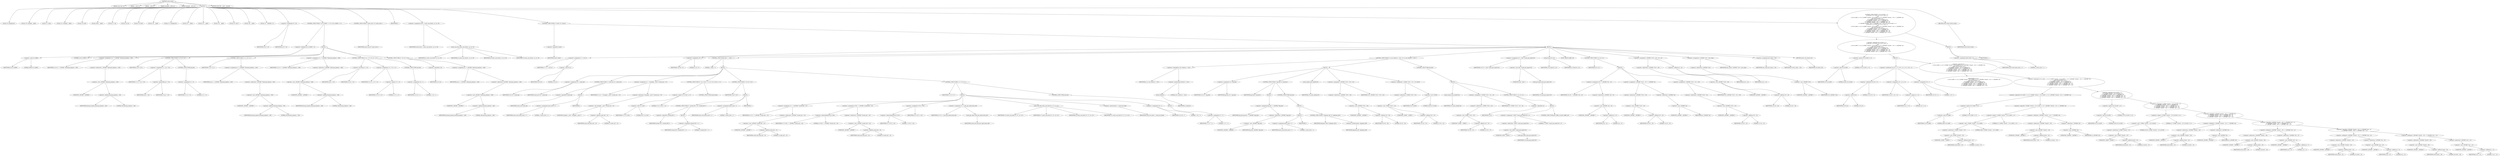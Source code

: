 digraph cache_insert {  
"1000118" [label = "(METHOD,cache_insert)" ]
"1000119" [label = "(PARAM,const char *a1)" ]
"1000120" [label = "(PARAM,__int64 a2)" ]
"1000121" [label = "(PARAM,__int64 a3)" ]
"1000122" [label = "(PARAM,unsigned __int64 a4)" ]
"1000123" [label = "(PARAM,unsigned __int16 a5)" ]
"1000124" [label = "(BLOCK,,)" ]
"1000125" [label = "(LOCAL,v9: unsigned int)" ]
"1000126" [label = "(LOCAL,v10: unsigned __int64)" ]
"1000127" [label = "(LOCAL,v11: bool)" ]
"1000128" [label = "(LOCAL,v13: unsigned __int64)" ]
"1000129" [label = "(LOCAL,v14: bool)" ]
"1000130" [label = "(LOCAL,result: __int64)" ]
"1000131" [label = "(LOCAL,v17: int)" ]
"1000132" [label = "(LOCAL,v18: int)" ]
"1000133" [label = "(LOCAL,v19: bool)" ]
"1000134" [label = "(LOCAL,v20: __int64)" ]
"1000135" [label = "(LOCAL,v21: unsigned int)" ]
"1000136" [label = "(LOCAL,v22: __int64)" ]
"1000137" [label = "(LOCAL,v23: __int64)" ]
"1000138" [label = "(LOCAL,v24: __int64)" ]
"1000139" [label = "(LOCAL,v25: char *)" ]
"1000140" [label = "(LOCAL,v26: __int64)" ]
"1000141" [label = "(LOCAL,v27: _QWORD [ 2 ])" ]
"1000142" [label = "(<operator>.assignment,v9 = a5)" ]
"1000143" [label = "(IDENTIFIER,v9,v9 = a5)" ]
"1000144" [label = "(IDENTIFIER,a5,v9 = a5)" ]
"1000145" [label = "(CONTROL_STRUCTURE,if ( (a5 & 0x980) != 0 ),if ( (a5 & 0x980) != 0 ))" ]
"1000146" [label = "(<operator>.notEquals,(a5 & 0x980) != 0)" ]
"1000147" [label = "(<operator>.and,a5 & 0x980)" ]
"1000148" [label = "(IDENTIFIER,a5,a5 & 0x980)" ]
"1000149" [label = "(LITERAL,0x980,a5 & 0x980)" ]
"1000150" [label = "(LITERAL,0,(a5 & 0x980) != 0)" ]
"1000151" [label = "(BLOCK,,)" ]
"1000152" [label = "(<operator>.assignment,v10 = *(_QWORD *)(dnsmasq_daemon + 456))" ]
"1000153" [label = "(IDENTIFIER,v10,v10 = *(_QWORD *)(dnsmasq_daemon + 456))" ]
"1000154" [label = "(<operator>.indirection,*(_QWORD *)(dnsmasq_daemon + 456))" ]
"1000155" [label = "(<operator>.cast,(_QWORD *)(dnsmasq_daemon + 456))" ]
"1000156" [label = "(UNKNOWN,_QWORD *,_QWORD *)" ]
"1000157" [label = "(<operator>.addition,dnsmasq_daemon + 456)" ]
"1000158" [label = "(IDENTIFIER,dnsmasq_daemon,dnsmasq_daemon + 456)" ]
"1000159" [label = "(LITERAL,456,dnsmasq_daemon + 456)" ]
"1000160" [label = "(CONTROL_STRUCTURE,if ( v10 ),if ( v10 ))" ]
"1000161" [label = "(IDENTIFIER,v10,if ( v10 ))" ]
"1000162" [label = "(<operator>.assignment,v11 = a4 > v10)" ]
"1000163" [label = "(IDENTIFIER,v11,v11 = a4 > v10)" ]
"1000164" [label = "(<operator>.greaterThan,a4 > v10)" ]
"1000165" [label = "(IDENTIFIER,a4,a4 > v10)" ]
"1000166" [label = "(IDENTIFIER,v10,a4 > v10)" ]
"1000167" [label = "(CONTROL_STRUCTURE,else,else)" ]
"1000168" [label = "(<operator>.assignment,v11 = 0)" ]
"1000169" [label = "(IDENTIFIER,v11,v11 = 0)" ]
"1000170" [label = "(LITERAL,0,v11 = 0)" ]
"1000171" [label = "(CONTROL_STRUCTURE,if ( v11 ),if ( v11 ))" ]
"1000172" [label = "(IDENTIFIER,v11,if ( v11 ))" ]
"1000173" [label = "(<operator>.assignment,a4 = *(_QWORD *)(dnsmasq_daemon + 456))" ]
"1000174" [label = "(IDENTIFIER,a4,a4 = *(_QWORD *)(dnsmasq_daemon + 456))" ]
"1000175" [label = "(<operator>.indirection,*(_QWORD *)(dnsmasq_daemon + 456))" ]
"1000176" [label = "(<operator>.cast,(_QWORD *)(dnsmasq_daemon + 456))" ]
"1000177" [label = "(UNKNOWN,_QWORD *,_QWORD *)" ]
"1000178" [label = "(<operator>.addition,dnsmasq_daemon + 456)" ]
"1000179" [label = "(IDENTIFIER,dnsmasq_daemon,dnsmasq_daemon + 456)" ]
"1000180" [label = "(LITERAL,456,dnsmasq_daemon + 456)" ]
"1000181" [label = "(<operator>.assignment,v13 = *(_QWORD *)(dnsmasq_daemon + 448))" ]
"1000182" [label = "(IDENTIFIER,v13,v13 = *(_QWORD *)(dnsmasq_daemon + 448))" ]
"1000183" [label = "(<operator>.indirection,*(_QWORD *)(dnsmasq_daemon + 448))" ]
"1000184" [label = "(<operator>.cast,(_QWORD *)(dnsmasq_daemon + 448))" ]
"1000185" [label = "(UNKNOWN,_QWORD *,_QWORD *)" ]
"1000186" [label = "(<operator>.addition,dnsmasq_daemon + 448)" ]
"1000187" [label = "(IDENTIFIER,dnsmasq_daemon,dnsmasq_daemon + 448)" ]
"1000188" [label = "(LITERAL,448,dnsmasq_daemon + 448)" ]
"1000189" [label = "(CONTROL_STRUCTURE,if ( a4 < v13 ),if ( a4 < v13 ))" ]
"1000190" [label = "(<operator>.lessThan,a4 < v13)" ]
"1000191" [label = "(IDENTIFIER,a4,a4 < v13)" ]
"1000192" [label = "(IDENTIFIER,v13,a4 < v13)" ]
"1000193" [label = "(<operator>.assignment,v14 = v13 == 0)" ]
"1000194" [label = "(IDENTIFIER,v14,v14 = v13 == 0)" ]
"1000195" [label = "(<operator>.equals,v13 == 0)" ]
"1000196" [label = "(IDENTIFIER,v13,v13 == 0)" ]
"1000197" [label = "(LITERAL,0,v13 == 0)" ]
"1000198" [label = "(CONTROL_STRUCTURE,else,else)" ]
"1000199" [label = "(<operator>.assignment,v14 = 1)" ]
"1000200" [label = "(IDENTIFIER,v14,v14 = 1)" ]
"1000201" [label = "(LITERAL,1,v14 = 1)" ]
"1000202" [label = "(CONTROL_STRUCTURE,if ( !v14 ),if ( !v14 ))" ]
"1000203" [label = "(<operator>.logicalNot,!v14)" ]
"1000204" [label = "(IDENTIFIER,v14,!v14)" ]
"1000205" [label = "(<operator>.assignment,a4 = *(_QWORD *)(dnsmasq_daemon + 448))" ]
"1000206" [label = "(IDENTIFIER,a4,a4 = *(_QWORD *)(dnsmasq_daemon + 448))" ]
"1000207" [label = "(<operator>.indirection,*(_QWORD *)(dnsmasq_daemon + 448))" ]
"1000208" [label = "(<operator>.cast,(_QWORD *)(dnsmasq_daemon + 448))" ]
"1000209" [label = "(UNKNOWN,_QWORD *,_QWORD *)" ]
"1000210" [label = "(<operator>.addition,dnsmasq_daemon + 448)" ]
"1000211" [label = "(IDENTIFIER,dnsmasq_daemon,dnsmasq_daemon + 448)" ]
"1000212" [label = "(LITERAL,448,dnsmasq_daemon + 448)" ]
"1000213" [label = "(CONTROL_STRUCTURE,if ( insert_error ),if ( insert_error ))" ]
"1000214" [label = "(IDENTIFIER,insert_error,if ( insert_error ))" ]
"1000215" [label = "(IDENTIFIER,L,)" ]
"1000216" [label = "(<operator>.assignment,result = cache_scan_free(a1, a2, a3, v9))" ]
"1000217" [label = "(IDENTIFIER,result,result = cache_scan_free(a1, a2, a3, v9))" ]
"1000218" [label = "(cache_scan_free,cache_scan_free(a1, a2, a3, v9))" ]
"1000219" [label = "(IDENTIFIER,a1,cache_scan_free(a1, a2, a3, v9))" ]
"1000220" [label = "(IDENTIFIER,a2,cache_scan_free(a1, a2, a3, v9))" ]
"1000221" [label = "(IDENTIFIER,a3,cache_scan_free(a1, a2, a3, v9))" ]
"1000222" [label = "(IDENTIFIER,v9,cache_scan_free(a1, a2, a3, v9))" ]
"1000223" [label = "(CONTROL_STRUCTURE,if ( !result ),if ( !result ))" ]
"1000224" [label = "(<operator>.logicalNot,!result)" ]
"1000225" [label = "(IDENTIFIER,result,!result)" ]
"1000226" [label = "(BLOCK,,)" ]
"1000227" [label = "(<operator>.assignment,v17 = v9 & 4)" ]
"1000228" [label = "(IDENTIFIER,v17,v17 = v9 & 4)" ]
"1000229" [label = "(<operator>.and,v9 & 4)" ]
"1000230" [label = "(IDENTIFIER,v9,v9 & 4)" ]
"1000231" [label = "(LITERAL,4,v9 & 4)" ]
"1000232" [label = "(<operator>.assignment,v18 = 0)" ]
"1000233" [label = "(IDENTIFIER,v18,v18 = 0)" ]
"1000234" [label = "(LITERAL,0,v18 = 0)" ]
"1000235" [label = "(CONTROL_STRUCTURE,while ( 1 ),while ( 1 ))" ]
"1000236" [label = "(LITERAL,1,while ( 1 ))" ]
"1000237" [label = "(BLOCK,,)" ]
"1000238" [label = "(<operator>.assignment,v20 = cache_tail)" ]
"1000239" [label = "(IDENTIFIER,v20,v20 = cache_tail)" ]
"1000240" [label = "(IDENTIFIER,cache_tail,v20 = cache_tail)" ]
"1000241" [label = "(CONTROL_STRUCTURE,if ( !cache_tail ),if ( !cache_tail ))" ]
"1000242" [label = "(<operator>.logicalNot,!cache_tail)" ]
"1000243" [label = "(IDENTIFIER,cache_tail,!cache_tail)" ]
"1000244" [label = "(BLOCK,,)" ]
"1000245" [label = "(<operator>.assignment,insert_error = 1)" ]
"1000246" [label = "(IDENTIFIER,insert_error,insert_error = 1)" ]
"1000247" [label = "(LITERAL,1,insert_error = 1)" ]
"1000248" [label = "(IDENTIFIER,L,)" ]
"1000249" [label = "(<operator>.assignment,v21 = *(unsigned __int16 *)(cache_tail + 52))" ]
"1000250" [label = "(IDENTIFIER,v21,v21 = *(unsigned __int16 *)(cache_tail + 52))" ]
"1000251" [label = "(<operator>.indirection,*(unsigned __int16 *)(cache_tail + 52))" ]
"1000252" [label = "(<operator>.cast,(unsigned __int16 *)(cache_tail + 52))" ]
"1000253" [label = "(UNKNOWN,unsigned __int16 *,unsigned __int16 *)" ]
"1000254" [label = "(<operator>.addition,cache_tail + 52)" ]
"1000255" [label = "(IDENTIFIER,cache_tail,cache_tail + 52)" ]
"1000256" [label = "(LITERAL,52,cache_tail + 52)" ]
"1000257" [label = "(CONTROL_STRUCTURE,if ( (v21 & 0xC) == 0 ),if ( (v21 & 0xC) == 0 ))" ]
"1000258" [label = "(<operator>.equals,(v21 & 0xC) == 0)" ]
"1000259" [label = "(<operator>.and,v21 & 0xC)" ]
"1000260" [label = "(IDENTIFIER,v21,v21 & 0xC)" ]
"1000261" [label = "(LITERAL,0xC,v21 & 0xC)" ]
"1000262" [label = "(LITERAL,0,(v21 & 0xC) == 0)" ]
"1000263" [label = "(CONTROL_STRUCTURE,break;,break;)" ]
"1000264" [label = "(CONTROL_STRUCTURE,if ( v18 ),if ( v18 ))" ]
"1000265" [label = "(IDENTIFIER,v18,if ( v18 ))" ]
"1000266" [label = "(BLOCK,,)" ]
"1000267" [label = "(CONTROL_STRUCTURE,if ( !warned_9671 ),if ( !warned_9671 ))" ]
"1000268" [label = "(<operator>.logicalNot,!warned_9671)" ]
"1000269" [label = "(IDENTIFIER,warned_9671,!warned_9671)" ]
"1000270" [label = "(BLOCK,,)" ]
"1000271" [label = "(<operator>.assignment,warned_9671 = 1)" ]
"1000272" [label = "(IDENTIFIER,warned_9671,warned_9671 = 1)" ]
"1000273" [label = "(LITERAL,1,warned_9671 = 1)" ]
"1000274" [label = "(<operator>.assignment,insert_error = 1)" ]
"1000275" [label = "(IDENTIFIER,insert_error,insert_error = 1)" ]
"1000276" [label = "(LITERAL,1,insert_error = 1)" ]
"1000277" [label = "(IDENTIFIER,L,)" ]
"1000278" [label = "(CONTROL_STRUCTURE,if ( v17 ),if ( v17 ))" ]
"1000279" [label = "(IDENTIFIER,v17,if ( v17 ))" ]
"1000280" [label = "(BLOCK,,)" ]
"1000281" [label = "(<operator>.assignment,v22 = *(_QWORD *)(cache_tail + 32))" ]
"1000282" [label = "(IDENTIFIER,v22,v22 = *(_QWORD *)(cache_tail + 32))" ]
"1000283" [label = "(<operator>.indirection,*(_QWORD *)(cache_tail + 32))" ]
"1000284" [label = "(<operator>.cast,(_QWORD *)(cache_tail + 32))" ]
"1000285" [label = "(UNKNOWN,_QWORD *,_QWORD *)" ]
"1000286" [label = "(<operator>.addition,cache_tail + 32)" ]
"1000287" [label = "(IDENTIFIER,cache_tail,cache_tail + 32)" ]
"1000288" [label = "(LITERAL,32,cache_tail + 32)" ]
"1000289" [label = "(<operator>.assignment,v27[0] = *(_QWORD *)(cache_tail + 24))" ]
"1000290" [label = "(<operator>.indirectIndexAccess,v27[0])" ]
"1000291" [label = "(IDENTIFIER,v27,v27[0] = *(_QWORD *)(cache_tail + 24))" ]
"1000292" [label = "(LITERAL,0,v27[0] = *(_QWORD *)(cache_tail + 24))" ]
"1000293" [label = "(<operator>.indirection,*(_QWORD *)(cache_tail + 24))" ]
"1000294" [label = "(<operator>.cast,(_QWORD *)(cache_tail + 24))" ]
"1000295" [label = "(UNKNOWN,_QWORD *,_QWORD *)" ]
"1000296" [label = "(<operator>.addition,cache_tail + 24)" ]
"1000297" [label = "(IDENTIFIER,cache_tail,cache_tail + 24)" ]
"1000298" [label = "(LITERAL,24,cache_tail + 24)" ]
"1000299" [label = "(<operator>.assignment,v27[1] = v22)" ]
"1000300" [label = "(<operator>.indirectIndexAccess,v27[1])" ]
"1000301" [label = "(IDENTIFIER,v27,v27[1] = v22)" ]
"1000302" [label = "(LITERAL,1,v27[1] = v22)" ]
"1000303" [label = "(IDENTIFIER,v22,v27[1] = v22)" ]
"1000304" [label = "(<operator>.assignment,v23 = cache_get_name(cache_tail))" ]
"1000305" [label = "(IDENTIFIER,v23,v23 = cache_get_name(cache_tail))" ]
"1000306" [label = "(cache_get_name,cache_get_name(cache_tail))" ]
"1000307" [label = "(IDENTIFIER,cache_tail,cache_get_name(cache_tail))" ]
"1000308" [label = "(cache_scan_free,cache_scan_free(v23, v27, a3, v21))" ]
"1000309" [label = "(IDENTIFIER,v23,cache_scan_free(v23, v27, a3, v21))" ]
"1000310" [label = "(IDENTIFIER,v27,cache_scan_free(v23, v27, a3, v21))" ]
"1000311" [label = "(IDENTIFIER,a3,cache_scan_free(v23, v27, a3, v21))" ]
"1000312" [label = "(IDENTIFIER,v21,cache_scan_free(v23, v27, a3, v21))" ]
"1000313" [label = "(<operator>.preIncrement,++cache_live_freed)" ]
"1000314" [label = "(IDENTIFIER,cache_live_freed,++cache_live_freed)" ]
"1000315" [label = "(<operator>.assignment,v18 = 1)" ]
"1000316" [label = "(IDENTIFIER,v18,v18 = 1)" ]
"1000317" [label = "(LITERAL,1,v18 = 1)" ]
"1000318" [label = "(CONTROL_STRUCTURE,else,else)" ]
"1000319" [label = "(BLOCK,,)" ]
"1000320" [label = "(<operator>.assignment,v17 = 1)" ]
"1000321" [label = "(IDENTIFIER,v17,v17 = 1)" ]
"1000322" [label = "(LITERAL,1,v17 = 1)" ]
"1000323" [label = "(CONTROL_STRUCTURE,if ( a1 && strlen(a1) > 0x31 ),if ( a1 && strlen(a1) > 0x31 ))" ]
"1000324" [label = "(<operator>.logicalAnd,a1 && strlen(a1) > 0x31)" ]
"1000325" [label = "(IDENTIFIER,a1,a1 && strlen(a1) > 0x31)" ]
"1000326" [label = "(<operator>.greaterThan,strlen(a1) > 0x31)" ]
"1000327" [label = "(strlen,strlen(a1))" ]
"1000328" [label = "(IDENTIFIER,a1,strlen(a1))" ]
"1000329" [label = "(LITERAL,0x31,strlen(a1) > 0x31)" ]
"1000330" [label = "(BLOCK,,)" ]
"1000331" [label = "(<operator>.assignment,v24 = big_free)" ]
"1000332" [label = "(IDENTIFIER,v24,v24 = big_free)" ]
"1000333" [label = "(IDENTIFIER,big_free,v24 = big_free)" ]
"1000334" [label = "(CONTROL_STRUCTURE,if ( big_free ),if ( big_free ))" ]
"1000335" [label = "(IDENTIFIER,big_free,if ( big_free ))" ]
"1000336" [label = "(BLOCK,,)" ]
"1000337" [label = "(<operator>.assignment,big_free = *(_QWORD *)big_free)" ]
"1000338" [label = "(IDENTIFIER,big_free,big_free = *(_QWORD *)big_free)" ]
"1000339" [label = "(<operator>.indirection,*(_QWORD *)big_free)" ]
"1000340" [label = "(<operator>.cast,(_QWORD *)big_free)" ]
"1000341" [label = "(UNKNOWN,_QWORD *,_QWORD *)" ]
"1000342" [label = "(IDENTIFIER,big_free,(_QWORD *)big_free)" ]
"1000343" [label = "(CONTROL_STRUCTURE,else,else)" ]
"1000344" [label = "(BLOCK,,)" ]
"1000345" [label = "(BLOCK,,)" ]
"1000346" [label = "(<operator>.assignment,insert_error = 1)" ]
"1000347" [label = "(IDENTIFIER,insert_error,insert_error = 1)" ]
"1000348" [label = "(LITERAL,1,insert_error = 1)" ]
"1000349" [label = "(IDENTIFIER,L,)" ]
"1000350" [label = "(CONTROL_STRUCTURE,if ( bignames_left ),if ( bignames_left ))" ]
"1000351" [label = "(IDENTIFIER,bignames_left,if ( bignames_left ))" ]
"1000352" [label = "(<operator>.preDecrement,--bignames_left)" ]
"1000353" [label = "(IDENTIFIER,bignames_left,--bignames_left)" ]
"1000354" [label = "(cache_unlink,cache_unlink(v20))" ]
"1000355" [label = "(IDENTIFIER,v20,cache_unlink(v20))" ]
"1000356" [label = "(<operator>.assignment,*(_QWORD *)(v20 + 56) = v24)" ]
"1000357" [label = "(<operator>.indirection,*(_QWORD *)(v20 + 56))" ]
"1000358" [label = "(<operator>.cast,(_QWORD *)(v20 + 56))" ]
"1000359" [label = "(UNKNOWN,_QWORD *,_QWORD *)" ]
"1000360" [label = "(<operator>.addition,v20 + 56)" ]
"1000361" [label = "(IDENTIFIER,v20,v20 + 56)" ]
"1000362" [label = "(LITERAL,56,v20 + 56)" ]
"1000363" [label = "(IDENTIFIER,v24,*(_QWORD *)(v20 + 56) = v24)" ]
"1000364" [label = "(<operator>.assignment,*(_WORD *)(v20 + 52) = v9 | 0x200)" ]
"1000365" [label = "(<operator>.indirection,*(_WORD *)(v20 + 52))" ]
"1000366" [label = "(<operator>.cast,(_WORD *)(v20 + 52))" ]
"1000367" [label = "(UNKNOWN,_WORD *,_WORD *)" ]
"1000368" [label = "(<operator>.addition,v20 + 52)" ]
"1000369" [label = "(IDENTIFIER,v20,v20 + 52)" ]
"1000370" [label = "(LITERAL,52,v20 + 52)" ]
"1000371" [label = "(<operator>.or,v9 | 0x200)" ]
"1000372" [label = "(IDENTIFIER,v9,v9 | 0x200)" ]
"1000373" [label = "(LITERAL,0x200,v9 | 0x200)" ]
"1000374" [label = "(CONTROL_STRUCTURE,else,else)" ]
"1000375" [label = "(BLOCK,,)" ]
"1000376" [label = "(cache_unlink,cache_unlink(v20))" ]
"1000377" [label = "(IDENTIFIER,v20,cache_unlink(v20))" ]
"1000378" [label = "(<operator>.assignment,*(_WORD *)(v20 + 52) = v9)" ]
"1000379" [label = "(<operator>.indirection,*(_WORD *)(v20 + 52))" ]
"1000380" [label = "(<operator>.cast,(_WORD *)(v20 + 52))" ]
"1000381" [label = "(UNKNOWN,_WORD *,_WORD *)" ]
"1000382" [label = "(<operator>.addition,v20 + 52)" ]
"1000383" [label = "(IDENTIFIER,v20,v20 + 52)" ]
"1000384" [label = "(LITERAL,52,v20 + 52)" ]
"1000385" [label = "(IDENTIFIER,v9,*(_WORD *)(v20 + 52) = v9)" ]
"1000386" [label = "(CONTROL_STRUCTURE,if ( !a1 ),if ( !a1 ))" ]
"1000387" [label = "(<operator>.logicalNot,!a1)" ]
"1000388" [label = "(IDENTIFIER,a1,!a1)" ]
"1000389" [label = "(BLOCK,,)" ]
"1000390" [label = "(<operator>.assignment,*(_BYTE *)cache_get_name(v20) = 0)" ]
"1000391" [label = "(<operator>.indirection,*(_BYTE *)cache_get_name(v20))" ]
"1000392" [label = "(<operator>.cast,(_BYTE *)cache_get_name(v20))" ]
"1000393" [label = "(UNKNOWN,_BYTE *,_BYTE *)" ]
"1000394" [label = "(cache_get_name,cache_get_name(v20))" ]
"1000395" [label = "(IDENTIFIER,v20,cache_get_name(v20))" ]
"1000396" [label = "(LITERAL,0,*(_BYTE *)cache_get_name(v20) = 0)" ]
"1000397" [label = "(CONTROL_STRUCTURE,goto LABEL_58;,goto LABEL_58;)" ]
"1000398" [label = "(<operator>.assignment,v25 = (char *)cache_get_name(v20))" ]
"1000399" [label = "(IDENTIFIER,v25,v25 = (char *)cache_get_name(v20))" ]
"1000400" [label = "(<operator>.cast,(char *)cache_get_name(v20))" ]
"1000401" [label = "(UNKNOWN,char *,char *)" ]
"1000402" [label = "(cache_get_name,cache_get_name(v20))" ]
"1000403" [label = "(IDENTIFIER,v20,cache_get_name(v20))" ]
"1000404" [label = "(strcpy,strcpy(v25, a1))" ]
"1000405" [label = "(IDENTIFIER,v25,strcpy(v25, a1))" ]
"1000406" [label = "(IDENTIFIER,a1,strcpy(v25, a1))" ]
"1000407" [label = "(JUMP_TARGET,LABEL_58)" ]
"1000408" [label = "(CONTROL_STRUCTURE,if ( a2 ),if ( a2 ))" ]
"1000409" [label = "(IDENTIFIER,a2,if ( a2 ))" ]
"1000410" [label = "(BLOCK,,)" ]
"1000411" [label = "(<operator>.assignment,v26 = *(_QWORD *)(a2 + 8))" ]
"1000412" [label = "(IDENTIFIER,v26,v26 = *(_QWORD *)(a2 + 8))" ]
"1000413" [label = "(<operator>.indirection,*(_QWORD *)(a2 + 8))" ]
"1000414" [label = "(<operator>.cast,(_QWORD *)(a2 + 8))" ]
"1000415" [label = "(UNKNOWN,_QWORD *,_QWORD *)" ]
"1000416" [label = "(<operator>.addition,a2 + 8)" ]
"1000417" [label = "(IDENTIFIER,a2,a2 + 8)" ]
"1000418" [label = "(LITERAL,8,a2 + 8)" ]
"1000419" [label = "(<operator>.assignment,*(_QWORD *)(v20 + 24) = *(_QWORD *)a2)" ]
"1000420" [label = "(<operator>.indirection,*(_QWORD *)(v20 + 24))" ]
"1000421" [label = "(<operator>.cast,(_QWORD *)(v20 + 24))" ]
"1000422" [label = "(UNKNOWN,_QWORD *,_QWORD *)" ]
"1000423" [label = "(<operator>.addition,v20 + 24)" ]
"1000424" [label = "(IDENTIFIER,v20,v20 + 24)" ]
"1000425" [label = "(LITERAL,24,v20 + 24)" ]
"1000426" [label = "(<operator>.indirection,*(_QWORD *)a2)" ]
"1000427" [label = "(<operator>.cast,(_QWORD *)a2)" ]
"1000428" [label = "(UNKNOWN,_QWORD *,_QWORD *)" ]
"1000429" [label = "(IDENTIFIER,a2,(_QWORD *)a2)" ]
"1000430" [label = "(<operator>.assignment,*(_QWORD *)(v20 + 32) = v26)" ]
"1000431" [label = "(<operator>.indirection,*(_QWORD *)(v20 + 32))" ]
"1000432" [label = "(<operator>.cast,(_QWORD *)(v20 + 32))" ]
"1000433" [label = "(UNKNOWN,_QWORD *,_QWORD *)" ]
"1000434" [label = "(<operator>.addition,v20 + 32)" ]
"1000435" [label = "(IDENTIFIER,v20,v20 + 32)" ]
"1000436" [label = "(LITERAL,32,v20 + 32)" ]
"1000437" [label = "(IDENTIFIER,v26,*(_QWORD *)(v20 + 32) = v26)" ]
"1000438" [label = "(<operator>.assignment,*(_QWORD *)(v20 + 40) = a4 + a3)" ]
"1000439" [label = "(<operator>.indirection,*(_QWORD *)(v20 + 40))" ]
"1000440" [label = "(<operator>.cast,(_QWORD *)(v20 + 40))" ]
"1000441" [label = "(UNKNOWN,_QWORD *,_QWORD *)" ]
"1000442" [label = "(<operator>.addition,v20 + 40)" ]
"1000443" [label = "(IDENTIFIER,v20,v20 + 40)" ]
"1000444" [label = "(LITERAL,40,v20 + 40)" ]
"1000445" [label = "(<operator>.addition,a4 + a3)" ]
"1000446" [label = "(IDENTIFIER,a4,a4 + a3)" ]
"1000447" [label = "(IDENTIFIER,a3,a4 + a3)" ]
"1000448" [label = "(<operator>.assignment,*(_QWORD *)v20 = new_chain)" ]
"1000449" [label = "(<operator>.indirection,*(_QWORD *)v20)" ]
"1000450" [label = "(<operator>.cast,(_QWORD *)v20)" ]
"1000451" [label = "(UNKNOWN,_QWORD *,_QWORD *)" ]
"1000452" [label = "(IDENTIFIER,v20,(_QWORD *)v20)" ]
"1000453" [label = "(IDENTIFIER,new_chain,*(_QWORD *)v20 = new_chain)" ]
"1000454" [label = "(<operator>.assignment,new_chain = v20)" ]
"1000455" [label = "(IDENTIFIER,new_chain,new_chain = v20)" ]
"1000456" [label = "(IDENTIFIER,v20,new_chain = v20)" ]
"1000457" [label = "(RETURN,return v20;,return v20;)" ]
"1000458" [label = "(IDENTIFIER,v20,return v20;)" ]
"1000459" [label = "(CONTROL_STRUCTURE,if ( (v9 & 0x180) == 0\n    || ((v9 & 8) != 0 ? (v19 = a2 == 0) : (v19 = 1),\n        v19\n     || ((v9 & 0x80) == 0 || (*(_WORD *)(result + 52) & 0x80) == 0 || *(_DWORD *)(result + 24) != *(_DWORD *)a2)\n     && ((v9 & 0x100) == 0\n      || (*(_WORD *)(result + 52) & 0x100) == 0\n      || *(_DWORD *)(result + 24) != *(_DWORD *)a2\n      || *(_DWORD *)(result + 28) != *(_DWORD *)(a2 + 4)\n      || *(_DWORD *)(result + 32) != *(_DWORD *)(a2 + 8)\n      || *(_DWORD *)(result + 36) != *(_DWORD *)(a2 + 12))) ),if ( (v9 & 0x180) == 0\n    || ((v9 & 8) != 0 ? (v19 = a2 == 0) : (v19 = 1),\n        v19\n     || ((v9 & 0x80) == 0 || (*(_WORD *)(result + 52) & 0x80) == 0 || *(_DWORD *)(result + 24) != *(_DWORD *)a2)\n     && ((v9 & 0x100) == 0\n      || (*(_WORD *)(result + 52) & 0x100) == 0\n      || *(_DWORD *)(result + 24) != *(_DWORD *)a2\n      || *(_DWORD *)(result + 28) != *(_DWORD *)(a2 + 4)\n      || *(_DWORD *)(result + 32) != *(_DWORD *)(a2 + 8)\n      || *(_DWORD *)(result + 36) != *(_DWORD *)(a2 + 12))) ))" ]
"1000460" [label = "(<operator>.logicalOr,(v9 & 0x180) == 0\n    || ((v9 & 8) != 0 ? (v19 = a2 == 0) : (v19 = 1),\n        v19\n     || ((v9 & 0x80) == 0 || (*(_WORD *)(result + 52) & 0x80) == 0 || *(_DWORD *)(result + 24) != *(_DWORD *)a2)\n     && ((v9 & 0x100) == 0\n      || (*(_WORD *)(result + 52) & 0x100) == 0\n      || *(_DWORD *)(result + 24) != *(_DWORD *)a2\n      || *(_DWORD *)(result + 28) != *(_DWORD *)(a2 + 4)\n      || *(_DWORD *)(result + 32) != *(_DWORD *)(a2 + 8)\n      || *(_DWORD *)(result + 36) != *(_DWORD *)(a2 + 12))))" ]
"1000461" [label = "(<operator>.equals,(v9 & 0x180) == 0)" ]
"1000462" [label = "(<operator>.and,v9 & 0x180)" ]
"1000463" [label = "(IDENTIFIER,v9,v9 & 0x180)" ]
"1000464" [label = "(LITERAL,0x180,v9 & 0x180)" ]
"1000465" [label = "(LITERAL,0,(v9 & 0x180) == 0)" ]
"1000466" [label = "(BLOCK,,)" ]
"1000467" [label = "(<operator>.conditional,(v9 & 8) != 0 ? (v19 = a2 == 0) : (v19 = 1))" ]
"1000468" [label = "(<operator>.notEquals,(v9 & 8) != 0)" ]
"1000469" [label = "(<operator>.and,v9 & 8)" ]
"1000470" [label = "(IDENTIFIER,v9,v9 & 8)" ]
"1000471" [label = "(LITERAL,8,v9 & 8)" ]
"1000472" [label = "(LITERAL,0,(v9 & 8) != 0)" ]
"1000473" [label = "(<operator>.assignment,v19 = a2 == 0)" ]
"1000474" [label = "(IDENTIFIER,v19,v19 = a2 == 0)" ]
"1000475" [label = "(<operator>.equals,a2 == 0)" ]
"1000476" [label = "(IDENTIFIER,a2,a2 == 0)" ]
"1000477" [label = "(LITERAL,0,a2 == 0)" ]
"1000478" [label = "(<operator>.assignment,v19 = 1)" ]
"1000479" [label = "(IDENTIFIER,v19,v19 = 1)" ]
"1000480" [label = "(LITERAL,1,v19 = 1)" ]
"1000481" [label = "(<operator>.logicalOr,v19\n     || ((v9 & 0x80) == 0 || (*(_WORD *)(result + 52) & 0x80) == 0 || *(_DWORD *)(result + 24) != *(_DWORD *)a2)\n     && ((v9 & 0x100) == 0\n      || (*(_WORD *)(result + 52) & 0x100) == 0\n      || *(_DWORD *)(result + 24) != *(_DWORD *)a2\n      || *(_DWORD *)(result + 28) != *(_DWORD *)(a2 + 4)\n      || *(_DWORD *)(result + 32) != *(_DWORD *)(a2 + 8)\n      || *(_DWORD *)(result + 36) != *(_DWORD *)(a2 + 12)))" ]
"1000482" [label = "(IDENTIFIER,v19,v19\n     || ((v9 & 0x80) == 0 || (*(_WORD *)(result + 52) & 0x80) == 0 || *(_DWORD *)(result + 24) != *(_DWORD *)a2)\n     && ((v9 & 0x100) == 0\n      || (*(_WORD *)(result + 52) & 0x100) == 0\n      || *(_DWORD *)(result + 24) != *(_DWORD *)a2\n      || *(_DWORD *)(result + 28) != *(_DWORD *)(a2 + 4)\n      || *(_DWORD *)(result + 32) != *(_DWORD *)(a2 + 8)\n      || *(_DWORD *)(result + 36) != *(_DWORD *)(a2 + 12)))" ]
"1000483" [label = "(<operator>.logicalAnd,((v9 & 0x80) == 0 || (*(_WORD *)(result + 52) & 0x80) == 0 || *(_DWORD *)(result + 24) != *(_DWORD *)a2)\n     && ((v9 & 0x100) == 0\n      || (*(_WORD *)(result + 52) & 0x100) == 0\n      || *(_DWORD *)(result + 24) != *(_DWORD *)a2\n      || *(_DWORD *)(result + 28) != *(_DWORD *)(a2 + 4)\n      || *(_DWORD *)(result + 32) != *(_DWORD *)(a2 + 8)\n      || *(_DWORD *)(result + 36) != *(_DWORD *)(a2 + 12)))" ]
"1000484" [label = "(<operator>.logicalOr,(v9 & 0x80) == 0 || (*(_WORD *)(result + 52) & 0x80) == 0 || *(_DWORD *)(result + 24) != *(_DWORD *)a2)" ]
"1000485" [label = "(<operator>.equals,(v9 & 0x80) == 0)" ]
"1000486" [label = "(<operator>.and,v9 & 0x80)" ]
"1000487" [label = "(IDENTIFIER,v9,v9 & 0x80)" ]
"1000488" [label = "(LITERAL,0x80,v9 & 0x80)" ]
"1000489" [label = "(LITERAL,0,(v9 & 0x80) == 0)" ]
"1000490" [label = "(<operator>.logicalOr,(*(_WORD *)(result + 52) & 0x80) == 0 || *(_DWORD *)(result + 24) != *(_DWORD *)a2)" ]
"1000491" [label = "(<operator>.equals,(*(_WORD *)(result + 52) & 0x80) == 0)" ]
"1000492" [label = "(<operator>.and,*(_WORD *)(result + 52) & 0x80)" ]
"1000493" [label = "(<operator>.indirection,*(_WORD *)(result + 52))" ]
"1000494" [label = "(<operator>.cast,(_WORD *)(result + 52))" ]
"1000495" [label = "(UNKNOWN,_WORD *,_WORD *)" ]
"1000496" [label = "(<operator>.addition,result + 52)" ]
"1000497" [label = "(IDENTIFIER,result,result + 52)" ]
"1000498" [label = "(LITERAL,52,result + 52)" ]
"1000499" [label = "(LITERAL,0x80,*(_WORD *)(result + 52) & 0x80)" ]
"1000500" [label = "(LITERAL,0,(*(_WORD *)(result + 52) & 0x80) == 0)" ]
"1000501" [label = "(<operator>.notEquals,*(_DWORD *)(result + 24) != *(_DWORD *)a2)" ]
"1000502" [label = "(<operator>.indirection,*(_DWORD *)(result + 24))" ]
"1000503" [label = "(<operator>.cast,(_DWORD *)(result + 24))" ]
"1000504" [label = "(UNKNOWN,_DWORD *,_DWORD *)" ]
"1000505" [label = "(<operator>.addition,result + 24)" ]
"1000506" [label = "(IDENTIFIER,result,result + 24)" ]
"1000507" [label = "(LITERAL,24,result + 24)" ]
"1000508" [label = "(<operator>.indirection,*(_DWORD *)a2)" ]
"1000509" [label = "(<operator>.cast,(_DWORD *)a2)" ]
"1000510" [label = "(UNKNOWN,_DWORD *,_DWORD *)" ]
"1000511" [label = "(IDENTIFIER,a2,(_DWORD *)a2)" ]
"1000512" [label = "(<operator>.logicalOr,(v9 & 0x100) == 0\n      || (*(_WORD *)(result + 52) & 0x100) == 0\n      || *(_DWORD *)(result + 24) != *(_DWORD *)a2\n      || *(_DWORD *)(result + 28) != *(_DWORD *)(a2 + 4)\n      || *(_DWORD *)(result + 32) != *(_DWORD *)(a2 + 8)\n      || *(_DWORD *)(result + 36) != *(_DWORD *)(a2 + 12))" ]
"1000513" [label = "(<operator>.equals,(v9 & 0x100) == 0)" ]
"1000514" [label = "(<operator>.and,v9 & 0x100)" ]
"1000515" [label = "(IDENTIFIER,v9,v9 & 0x100)" ]
"1000516" [label = "(LITERAL,0x100,v9 & 0x100)" ]
"1000517" [label = "(LITERAL,0,(v9 & 0x100) == 0)" ]
"1000518" [label = "(<operator>.logicalOr,(*(_WORD *)(result + 52) & 0x100) == 0\n      || *(_DWORD *)(result + 24) != *(_DWORD *)a2\n      || *(_DWORD *)(result + 28) != *(_DWORD *)(a2 + 4)\n      || *(_DWORD *)(result + 32) != *(_DWORD *)(a2 + 8)\n      || *(_DWORD *)(result + 36) != *(_DWORD *)(a2 + 12))" ]
"1000519" [label = "(<operator>.equals,(*(_WORD *)(result + 52) & 0x100) == 0)" ]
"1000520" [label = "(<operator>.and,*(_WORD *)(result + 52) & 0x100)" ]
"1000521" [label = "(<operator>.indirection,*(_WORD *)(result + 52))" ]
"1000522" [label = "(<operator>.cast,(_WORD *)(result + 52))" ]
"1000523" [label = "(UNKNOWN,_WORD *,_WORD *)" ]
"1000524" [label = "(<operator>.addition,result + 52)" ]
"1000525" [label = "(IDENTIFIER,result,result + 52)" ]
"1000526" [label = "(LITERAL,52,result + 52)" ]
"1000527" [label = "(LITERAL,0x100,*(_WORD *)(result + 52) & 0x100)" ]
"1000528" [label = "(LITERAL,0,(*(_WORD *)(result + 52) & 0x100) == 0)" ]
"1000529" [label = "(<operator>.logicalOr,*(_DWORD *)(result + 24) != *(_DWORD *)a2\n      || *(_DWORD *)(result + 28) != *(_DWORD *)(a2 + 4)\n      || *(_DWORD *)(result + 32) != *(_DWORD *)(a2 + 8)\n      || *(_DWORD *)(result + 36) != *(_DWORD *)(a2 + 12))" ]
"1000530" [label = "(<operator>.notEquals,*(_DWORD *)(result + 24) != *(_DWORD *)a2)" ]
"1000531" [label = "(<operator>.indirection,*(_DWORD *)(result + 24))" ]
"1000532" [label = "(<operator>.cast,(_DWORD *)(result + 24))" ]
"1000533" [label = "(UNKNOWN,_DWORD *,_DWORD *)" ]
"1000534" [label = "(<operator>.addition,result + 24)" ]
"1000535" [label = "(IDENTIFIER,result,result + 24)" ]
"1000536" [label = "(LITERAL,24,result + 24)" ]
"1000537" [label = "(<operator>.indirection,*(_DWORD *)a2)" ]
"1000538" [label = "(<operator>.cast,(_DWORD *)a2)" ]
"1000539" [label = "(UNKNOWN,_DWORD *,_DWORD *)" ]
"1000540" [label = "(IDENTIFIER,a2,(_DWORD *)a2)" ]
"1000541" [label = "(<operator>.logicalOr,*(_DWORD *)(result + 28) != *(_DWORD *)(a2 + 4)\n      || *(_DWORD *)(result + 32) != *(_DWORD *)(a2 + 8)\n      || *(_DWORD *)(result + 36) != *(_DWORD *)(a2 + 12))" ]
"1000542" [label = "(<operator>.notEquals,*(_DWORD *)(result + 28) != *(_DWORD *)(a2 + 4))" ]
"1000543" [label = "(<operator>.indirection,*(_DWORD *)(result + 28))" ]
"1000544" [label = "(<operator>.cast,(_DWORD *)(result + 28))" ]
"1000545" [label = "(UNKNOWN,_DWORD *,_DWORD *)" ]
"1000546" [label = "(<operator>.addition,result + 28)" ]
"1000547" [label = "(IDENTIFIER,result,result + 28)" ]
"1000548" [label = "(LITERAL,28,result + 28)" ]
"1000549" [label = "(<operator>.indirection,*(_DWORD *)(a2 + 4))" ]
"1000550" [label = "(<operator>.cast,(_DWORD *)(a2 + 4))" ]
"1000551" [label = "(UNKNOWN,_DWORD *,_DWORD *)" ]
"1000552" [label = "(<operator>.addition,a2 + 4)" ]
"1000553" [label = "(IDENTIFIER,a2,a2 + 4)" ]
"1000554" [label = "(LITERAL,4,a2 + 4)" ]
"1000555" [label = "(<operator>.logicalOr,*(_DWORD *)(result + 32) != *(_DWORD *)(a2 + 8)\n      || *(_DWORD *)(result + 36) != *(_DWORD *)(a2 + 12))" ]
"1000556" [label = "(<operator>.notEquals,*(_DWORD *)(result + 32) != *(_DWORD *)(a2 + 8))" ]
"1000557" [label = "(<operator>.indirection,*(_DWORD *)(result + 32))" ]
"1000558" [label = "(<operator>.cast,(_DWORD *)(result + 32))" ]
"1000559" [label = "(UNKNOWN,_DWORD *,_DWORD *)" ]
"1000560" [label = "(<operator>.addition,result + 32)" ]
"1000561" [label = "(IDENTIFIER,result,result + 32)" ]
"1000562" [label = "(LITERAL,32,result + 32)" ]
"1000563" [label = "(<operator>.indirection,*(_DWORD *)(a2 + 8))" ]
"1000564" [label = "(<operator>.cast,(_DWORD *)(a2 + 8))" ]
"1000565" [label = "(UNKNOWN,_DWORD *,_DWORD *)" ]
"1000566" [label = "(<operator>.addition,a2 + 8)" ]
"1000567" [label = "(IDENTIFIER,a2,a2 + 8)" ]
"1000568" [label = "(LITERAL,8,a2 + 8)" ]
"1000569" [label = "(<operator>.notEquals,*(_DWORD *)(result + 36) != *(_DWORD *)(a2 + 12))" ]
"1000570" [label = "(<operator>.indirection,*(_DWORD *)(result + 36))" ]
"1000571" [label = "(<operator>.cast,(_DWORD *)(result + 36))" ]
"1000572" [label = "(UNKNOWN,_DWORD *,_DWORD *)" ]
"1000573" [label = "(<operator>.addition,result + 36)" ]
"1000574" [label = "(IDENTIFIER,result,result + 36)" ]
"1000575" [label = "(LITERAL,36,result + 36)" ]
"1000576" [label = "(<operator>.indirection,*(_DWORD *)(a2 + 12))" ]
"1000577" [label = "(<operator>.cast,(_DWORD *)(a2 + 12))" ]
"1000578" [label = "(UNKNOWN,_DWORD *,_DWORD *)" ]
"1000579" [label = "(<operator>.addition,a2 + 12)" ]
"1000580" [label = "(IDENTIFIER,a2,a2 + 12)" ]
"1000581" [label = "(LITERAL,12,a2 + 12)" ]
"1000582" [label = "(BLOCK,,)" ]
"1000583" [label = "(<operator>.assignment,insert_error = 1)" ]
"1000584" [label = "(IDENTIFIER,insert_error,insert_error = 1)" ]
"1000585" [label = "(LITERAL,1,insert_error = 1)" ]
"1000586" [label = "(IDENTIFIER,L,)" ]
"1000587" [label = "(RETURN,return result;,return result;)" ]
"1000588" [label = "(IDENTIFIER,result,return result;)" ]
"1000589" [label = "(METHOD_RETURN,__int64 __fastcall)" ]
  "1000118" -> "1000119" 
  "1000118" -> "1000120" 
  "1000118" -> "1000121" 
  "1000118" -> "1000122" 
  "1000118" -> "1000123" 
  "1000118" -> "1000124" 
  "1000118" -> "1000589" 
  "1000124" -> "1000125" 
  "1000124" -> "1000126" 
  "1000124" -> "1000127" 
  "1000124" -> "1000128" 
  "1000124" -> "1000129" 
  "1000124" -> "1000130" 
  "1000124" -> "1000131" 
  "1000124" -> "1000132" 
  "1000124" -> "1000133" 
  "1000124" -> "1000134" 
  "1000124" -> "1000135" 
  "1000124" -> "1000136" 
  "1000124" -> "1000137" 
  "1000124" -> "1000138" 
  "1000124" -> "1000139" 
  "1000124" -> "1000140" 
  "1000124" -> "1000141" 
  "1000124" -> "1000142" 
  "1000124" -> "1000145" 
  "1000124" -> "1000213" 
  "1000124" -> "1000215" 
  "1000124" -> "1000216" 
  "1000124" -> "1000223" 
  "1000124" -> "1000459" 
  "1000124" -> "1000587" 
  "1000142" -> "1000143" 
  "1000142" -> "1000144" 
  "1000145" -> "1000146" 
  "1000145" -> "1000151" 
  "1000146" -> "1000147" 
  "1000146" -> "1000150" 
  "1000147" -> "1000148" 
  "1000147" -> "1000149" 
  "1000151" -> "1000152" 
  "1000151" -> "1000160" 
  "1000151" -> "1000171" 
  "1000151" -> "1000181" 
  "1000151" -> "1000189" 
  "1000151" -> "1000202" 
  "1000152" -> "1000153" 
  "1000152" -> "1000154" 
  "1000154" -> "1000155" 
  "1000155" -> "1000156" 
  "1000155" -> "1000157" 
  "1000157" -> "1000158" 
  "1000157" -> "1000159" 
  "1000160" -> "1000161" 
  "1000160" -> "1000162" 
  "1000160" -> "1000167" 
  "1000162" -> "1000163" 
  "1000162" -> "1000164" 
  "1000164" -> "1000165" 
  "1000164" -> "1000166" 
  "1000167" -> "1000168" 
  "1000168" -> "1000169" 
  "1000168" -> "1000170" 
  "1000171" -> "1000172" 
  "1000171" -> "1000173" 
  "1000173" -> "1000174" 
  "1000173" -> "1000175" 
  "1000175" -> "1000176" 
  "1000176" -> "1000177" 
  "1000176" -> "1000178" 
  "1000178" -> "1000179" 
  "1000178" -> "1000180" 
  "1000181" -> "1000182" 
  "1000181" -> "1000183" 
  "1000183" -> "1000184" 
  "1000184" -> "1000185" 
  "1000184" -> "1000186" 
  "1000186" -> "1000187" 
  "1000186" -> "1000188" 
  "1000189" -> "1000190" 
  "1000189" -> "1000193" 
  "1000189" -> "1000198" 
  "1000190" -> "1000191" 
  "1000190" -> "1000192" 
  "1000193" -> "1000194" 
  "1000193" -> "1000195" 
  "1000195" -> "1000196" 
  "1000195" -> "1000197" 
  "1000198" -> "1000199" 
  "1000199" -> "1000200" 
  "1000199" -> "1000201" 
  "1000202" -> "1000203" 
  "1000202" -> "1000205" 
  "1000203" -> "1000204" 
  "1000205" -> "1000206" 
  "1000205" -> "1000207" 
  "1000207" -> "1000208" 
  "1000208" -> "1000209" 
  "1000208" -> "1000210" 
  "1000210" -> "1000211" 
  "1000210" -> "1000212" 
  "1000213" -> "1000214" 
  "1000216" -> "1000217" 
  "1000216" -> "1000218" 
  "1000218" -> "1000219" 
  "1000218" -> "1000220" 
  "1000218" -> "1000221" 
  "1000218" -> "1000222" 
  "1000223" -> "1000224" 
  "1000223" -> "1000226" 
  "1000224" -> "1000225" 
  "1000226" -> "1000227" 
  "1000226" -> "1000232" 
  "1000226" -> "1000235" 
  "1000226" -> "1000323" 
  "1000226" -> "1000398" 
  "1000226" -> "1000404" 
  "1000226" -> "1000407" 
  "1000226" -> "1000408" 
  "1000226" -> "1000438" 
  "1000226" -> "1000448" 
  "1000226" -> "1000454" 
  "1000226" -> "1000457" 
  "1000227" -> "1000228" 
  "1000227" -> "1000229" 
  "1000229" -> "1000230" 
  "1000229" -> "1000231" 
  "1000232" -> "1000233" 
  "1000232" -> "1000234" 
  "1000235" -> "1000236" 
  "1000235" -> "1000237" 
  "1000237" -> "1000238" 
  "1000237" -> "1000241" 
  "1000237" -> "1000249" 
  "1000237" -> "1000257" 
  "1000237" -> "1000264" 
  "1000237" -> "1000278" 
  "1000238" -> "1000239" 
  "1000238" -> "1000240" 
  "1000241" -> "1000242" 
  "1000241" -> "1000244" 
  "1000242" -> "1000243" 
  "1000244" -> "1000245" 
  "1000244" -> "1000248" 
  "1000245" -> "1000246" 
  "1000245" -> "1000247" 
  "1000249" -> "1000250" 
  "1000249" -> "1000251" 
  "1000251" -> "1000252" 
  "1000252" -> "1000253" 
  "1000252" -> "1000254" 
  "1000254" -> "1000255" 
  "1000254" -> "1000256" 
  "1000257" -> "1000258" 
  "1000257" -> "1000263" 
  "1000258" -> "1000259" 
  "1000258" -> "1000262" 
  "1000259" -> "1000260" 
  "1000259" -> "1000261" 
  "1000264" -> "1000265" 
  "1000264" -> "1000266" 
  "1000266" -> "1000267" 
  "1000266" -> "1000274" 
  "1000266" -> "1000277" 
  "1000267" -> "1000268" 
  "1000267" -> "1000270" 
  "1000268" -> "1000269" 
  "1000270" -> "1000271" 
  "1000271" -> "1000272" 
  "1000271" -> "1000273" 
  "1000274" -> "1000275" 
  "1000274" -> "1000276" 
  "1000278" -> "1000279" 
  "1000278" -> "1000280" 
  "1000278" -> "1000318" 
  "1000280" -> "1000281" 
  "1000280" -> "1000289" 
  "1000280" -> "1000299" 
  "1000280" -> "1000304" 
  "1000280" -> "1000308" 
  "1000280" -> "1000313" 
  "1000280" -> "1000315" 
  "1000281" -> "1000282" 
  "1000281" -> "1000283" 
  "1000283" -> "1000284" 
  "1000284" -> "1000285" 
  "1000284" -> "1000286" 
  "1000286" -> "1000287" 
  "1000286" -> "1000288" 
  "1000289" -> "1000290" 
  "1000289" -> "1000293" 
  "1000290" -> "1000291" 
  "1000290" -> "1000292" 
  "1000293" -> "1000294" 
  "1000294" -> "1000295" 
  "1000294" -> "1000296" 
  "1000296" -> "1000297" 
  "1000296" -> "1000298" 
  "1000299" -> "1000300" 
  "1000299" -> "1000303" 
  "1000300" -> "1000301" 
  "1000300" -> "1000302" 
  "1000304" -> "1000305" 
  "1000304" -> "1000306" 
  "1000306" -> "1000307" 
  "1000308" -> "1000309" 
  "1000308" -> "1000310" 
  "1000308" -> "1000311" 
  "1000308" -> "1000312" 
  "1000313" -> "1000314" 
  "1000315" -> "1000316" 
  "1000315" -> "1000317" 
  "1000318" -> "1000319" 
  "1000319" -> "1000320" 
  "1000320" -> "1000321" 
  "1000320" -> "1000322" 
  "1000323" -> "1000324" 
  "1000323" -> "1000330" 
  "1000323" -> "1000374" 
  "1000324" -> "1000325" 
  "1000324" -> "1000326" 
  "1000326" -> "1000327" 
  "1000326" -> "1000329" 
  "1000327" -> "1000328" 
  "1000330" -> "1000331" 
  "1000330" -> "1000334" 
  "1000330" -> "1000354" 
  "1000330" -> "1000356" 
  "1000330" -> "1000364" 
  "1000331" -> "1000332" 
  "1000331" -> "1000333" 
  "1000334" -> "1000335" 
  "1000334" -> "1000336" 
  "1000334" -> "1000343" 
  "1000336" -> "1000337" 
  "1000337" -> "1000338" 
  "1000337" -> "1000339" 
  "1000339" -> "1000340" 
  "1000340" -> "1000341" 
  "1000340" -> "1000342" 
  "1000343" -> "1000344" 
  "1000344" -> "1000345" 
  "1000344" -> "1000350" 
  "1000345" -> "1000346" 
  "1000345" -> "1000349" 
  "1000346" -> "1000347" 
  "1000346" -> "1000348" 
  "1000350" -> "1000351" 
  "1000350" -> "1000352" 
  "1000352" -> "1000353" 
  "1000354" -> "1000355" 
  "1000356" -> "1000357" 
  "1000356" -> "1000363" 
  "1000357" -> "1000358" 
  "1000358" -> "1000359" 
  "1000358" -> "1000360" 
  "1000360" -> "1000361" 
  "1000360" -> "1000362" 
  "1000364" -> "1000365" 
  "1000364" -> "1000371" 
  "1000365" -> "1000366" 
  "1000366" -> "1000367" 
  "1000366" -> "1000368" 
  "1000368" -> "1000369" 
  "1000368" -> "1000370" 
  "1000371" -> "1000372" 
  "1000371" -> "1000373" 
  "1000374" -> "1000375" 
  "1000375" -> "1000376" 
  "1000375" -> "1000378" 
  "1000375" -> "1000386" 
  "1000376" -> "1000377" 
  "1000378" -> "1000379" 
  "1000378" -> "1000385" 
  "1000379" -> "1000380" 
  "1000380" -> "1000381" 
  "1000380" -> "1000382" 
  "1000382" -> "1000383" 
  "1000382" -> "1000384" 
  "1000386" -> "1000387" 
  "1000386" -> "1000389" 
  "1000387" -> "1000388" 
  "1000389" -> "1000390" 
  "1000389" -> "1000397" 
  "1000390" -> "1000391" 
  "1000390" -> "1000396" 
  "1000391" -> "1000392" 
  "1000392" -> "1000393" 
  "1000392" -> "1000394" 
  "1000394" -> "1000395" 
  "1000398" -> "1000399" 
  "1000398" -> "1000400" 
  "1000400" -> "1000401" 
  "1000400" -> "1000402" 
  "1000402" -> "1000403" 
  "1000404" -> "1000405" 
  "1000404" -> "1000406" 
  "1000408" -> "1000409" 
  "1000408" -> "1000410" 
  "1000410" -> "1000411" 
  "1000410" -> "1000419" 
  "1000410" -> "1000430" 
  "1000411" -> "1000412" 
  "1000411" -> "1000413" 
  "1000413" -> "1000414" 
  "1000414" -> "1000415" 
  "1000414" -> "1000416" 
  "1000416" -> "1000417" 
  "1000416" -> "1000418" 
  "1000419" -> "1000420" 
  "1000419" -> "1000426" 
  "1000420" -> "1000421" 
  "1000421" -> "1000422" 
  "1000421" -> "1000423" 
  "1000423" -> "1000424" 
  "1000423" -> "1000425" 
  "1000426" -> "1000427" 
  "1000427" -> "1000428" 
  "1000427" -> "1000429" 
  "1000430" -> "1000431" 
  "1000430" -> "1000437" 
  "1000431" -> "1000432" 
  "1000432" -> "1000433" 
  "1000432" -> "1000434" 
  "1000434" -> "1000435" 
  "1000434" -> "1000436" 
  "1000438" -> "1000439" 
  "1000438" -> "1000445" 
  "1000439" -> "1000440" 
  "1000440" -> "1000441" 
  "1000440" -> "1000442" 
  "1000442" -> "1000443" 
  "1000442" -> "1000444" 
  "1000445" -> "1000446" 
  "1000445" -> "1000447" 
  "1000448" -> "1000449" 
  "1000448" -> "1000453" 
  "1000449" -> "1000450" 
  "1000450" -> "1000451" 
  "1000450" -> "1000452" 
  "1000454" -> "1000455" 
  "1000454" -> "1000456" 
  "1000457" -> "1000458" 
  "1000459" -> "1000460" 
  "1000459" -> "1000582" 
  "1000460" -> "1000461" 
  "1000460" -> "1000466" 
  "1000461" -> "1000462" 
  "1000461" -> "1000465" 
  "1000462" -> "1000463" 
  "1000462" -> "1000464" 
  "1000466" -> "1000467" 
  "1000466" -> "1000481" 
  "1000467" -> "1000468" 
  "1000467" -> "1000473" 
  "1000467" -> "1000478" 
  "1000468" -> "1000469" 
  "1000468" -> "1000472" 
  "1000469" -> "1000470" 
  "1000469" -> "1000471" 
  "1000473" -> "1000474" 
  "1000473" -> "1000475" 
  "1000475" -> "1000476" 
  "1000475" -> "1000477" 
  "1000478" -> "1000479" 
  "1000478" -> "1000480" 
  "1000481" -> "1000482" 
  "1000481" -> "1000483" 
  "1000483" -> "1000484" 
  "1000483" -> "1000512" 
  "1000484" -> "1000485" 
  "1000484" -> "1000490" 
  "1000485" -> "1000486" 
  "1000485" -> "1000489" 
  "1000486" -> "1000487" 
  "1000486" -> "1000488" 
  "1000490" -> "1000491" 
  "1000490" -> "1000501" 
  "1000491" -> "1000492" 
  "1000491" -> "1000500" 
  "1000492" -> "1000493" 
  "1000492" -> "1000499" 
  "1000493" -> "1000494" 
  "1000494" -> "1000495" 
  "1000494" -> "1000496" 
  "1000496" -> "1000497" 
  "1000496" -> "1000498" 
  "1000501" -> "1000502" 
  "1000501" -> "1000508" 
  "1000502" -> "1000503" 
  "1000503" -> "1000504" 
  "1000503" -> "1000505" 
  "1000505" -> "1000506" 
  "1000505" -> "1000507" 
  "1000508" -> "1000509" 
  "1000509" -> "1000510" 
  "1000509" -> "1000511" 
  "1000512" -> "1000513" 
  "1000512" -> "1000518" 
  "1000513" -> "1000514" 
  "1000513" -> "1000517" 
  "1000514" -> "1000515" 
  "1000514" -> "1000516" 
  "1000518" -> "1000519" 
  "1000518" -> "1000529" 
  "1000519" -> "1000520" 
  "1000519" -> "1000528" 
  "1000520" -> "1000521" 
  "1000520" -> "1000527" 
  "1000521" -> "1000522" 
  "1000522" -> "1000523" 
  "1000522" -> "1000524" 
  "1000524" -> "1000525" 
  "1000524" -> "1000526" 
  "1000529" -> "1000530" 
  "1000529" -> "1000541" 
  "1000530" -> "1000531" 
  "1000530" -> "1000537" 
  "1000531" -> "1000532" 
  "1000532" -> "1000533" 
  "1000532" -> "1000534" 
  "1000534" -> "1000535" 
  "1000534" -> "1000536" 
  "1000537" -> "1000538" 
  "1000538" -> "1000539" 
  "1000538" -> "1000540" 
  "1000541" -> "1000542" 
  "1000541" -> "1000555" 
  "1000542" -> "1000543" 
  "1000542" -> "1000549" 
  "1000543" -> "1000544" 
  "1000544" -> "1000545" 
  "1000544" -> "1000546" 
  "1000546" -> "1000547" 
  "1000546" -> "1000548" 
  "1000549" -> "1000550" 
  "1000550" -> "1000551" 
  "1000550" -> "1000552" 
  "1000552" -> "1000553" 
  "1000552" -> "1000554" 
  "1000555" -> "1000556" 
  "1000555" -> "1000569" 
  "1000556" -> "1000557" 
  "1000556" -> "1000563" 
  "1000557" -> "1000558" 
  "1000558" -> "1000559" 
  "1000558" -> "1000560" 
  "1000560" -> "1000561" 
  "1000560" -> "1000562" 
  "1000563" -> "1000564" 
  "1000564" -> "1000565" 
  "1000564" -> "1000566" 
  "1000566" -> "1000567" 
  "1000566" -> "1000568" 
  "1000569" -> "1000570" 
  "1000569" -> "1000576" 
  "1000570" -> "1000571" 
  "1000571" -> "1000572" 
  "1000571" -> "1000573" 
  "1000573" -> "1000574" 
  "1000573" -> "1000575" 
  "1000576" -> "1000577" 
  "1000577" -> "1000578" 
  "1000577" -> "1000579" 
  "1000579" -> "1000580" 
  "1000579" -> "1000581" 
  "1000582" -> "1000583" 
  "1000582" -> "1000586" 
  "1000583" -> "1000584" 
  "1000583" -> "1000585" 
  "1000587" -> "1000588" 
}
